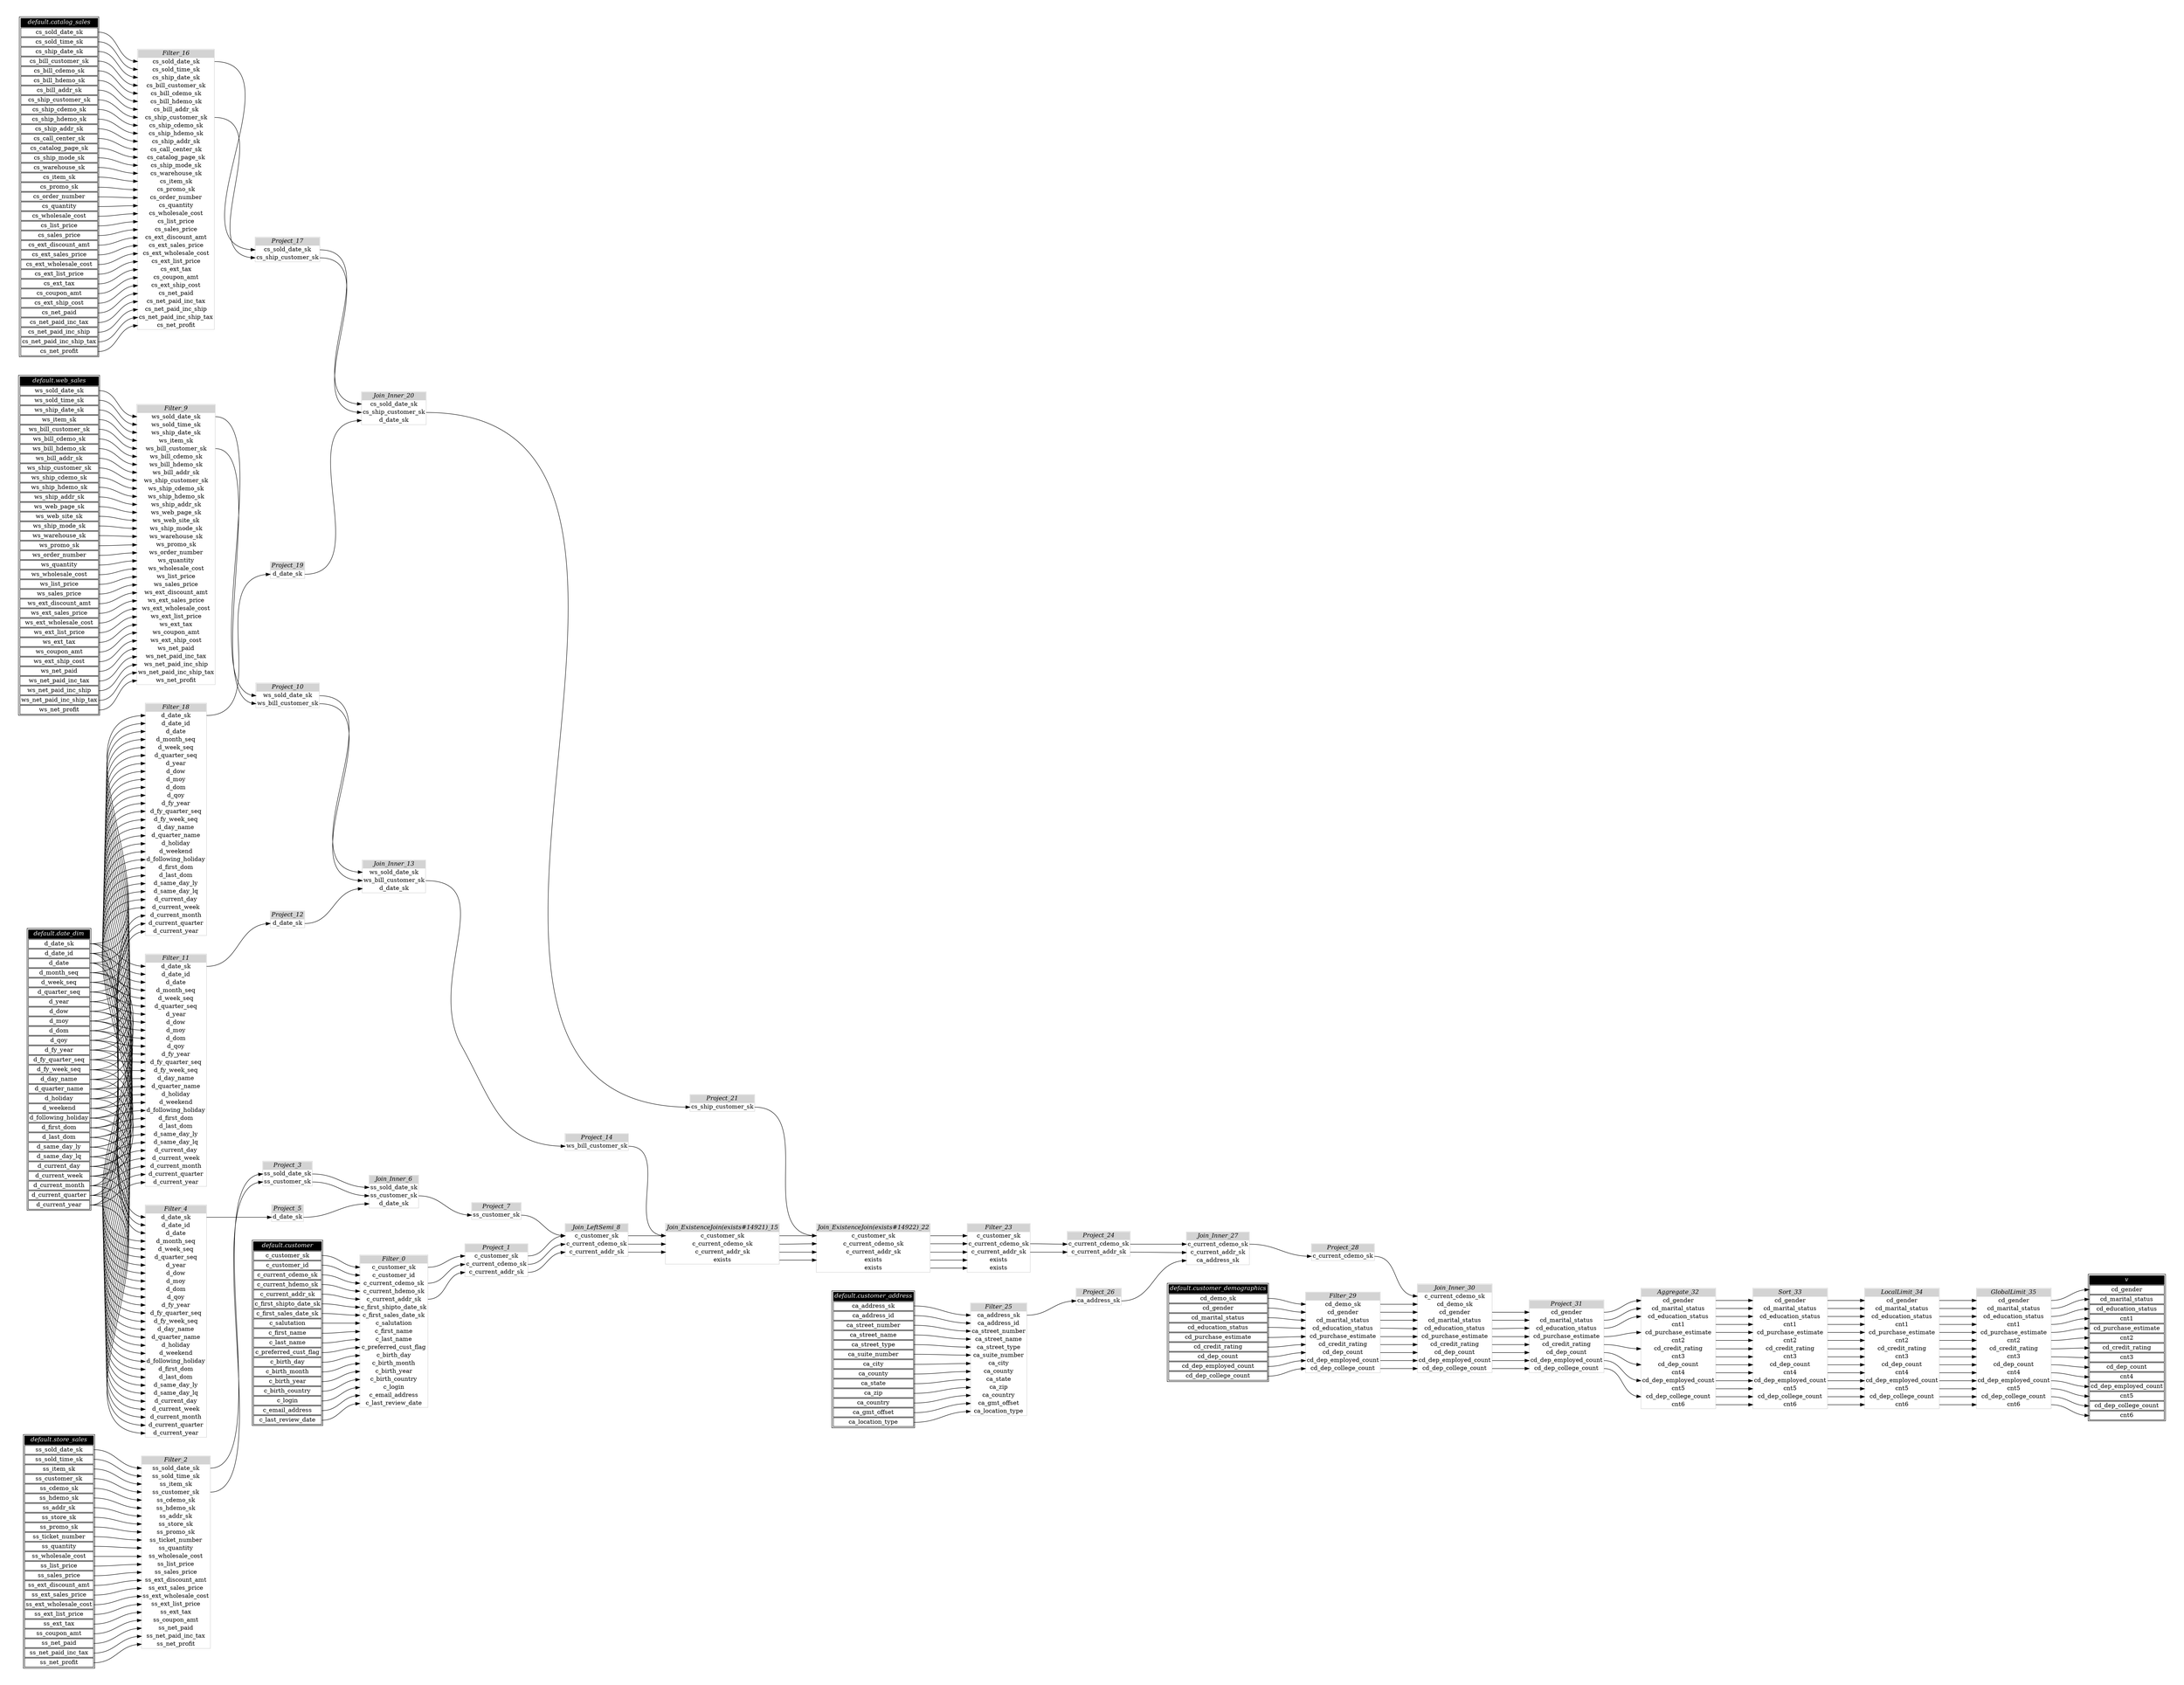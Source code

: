// Automatically generated by TPCDSFlowTestSuite


digraph {
  graph [pad="0.5" nodesep="0.5" ranksep="1" fontname="Helvetica" rankdir=LR];
  node [shape=plaintext]

  
"Aggregate_32" [label=<
<table color="lightgray" border="1" cellborder="0" cellspacing="0">
  <tr><td bgcolor="lightgray" port="nodeName"><i>Aggregate_32</i></td></tr>
  <tr><td port="0">cd_gender</td></tr>
<tr><td port="1">cd_marital_status</td></tr>
<tr><td port="2">cd_education_status</td></tr>
<tr><td port="3">cnt1</td></tr>
<tr><td port="4">cd_purchase_estimate</td></tr>
<tr><td port="5">cnt2</td></tr>
<tr><td port="6">cd_credit_rating</td></tr>
<tr><td port="7">cnt3</td></tr>
<tr><td port="8">cd_dep_count</td></tr>
<tr><td port="9">cnt4</td></tr>
<tr><td port="10">cd_dep_employed_count</td></tr>
<tr><td port="11">cnt5</td></tr>
<tr><td port="12">cd_dep_college_count</td></tr>
<tr><td port="13">cnt6</td></tr>
</table>>];
     

"Filter_0" [label=<
<table color="lightgray" border="1" cellborder="0" cellspacing="0">
  <tr><td bgcolor="lightgray" port="nodeName"><i>Filter_0</i></td></tr>
  <tr><td port="0">c_customer_sk</td></tr>
<tr><td port="1">c_customer_id</td></tr>
<tr><td port="2">c_current_cdemo_sk</td></tr>
<tr><td port="3">c_current_hdemo_sk</td></tr>
<tr><td port="4">c_current_addr_sk</td></tr>
<tr><td port="5">c_first_shipto_date_sk</td></tr>
<tr><td port="6">c_first_sales_date_sk</td></tr>
<tr><td port="7">c_salutation</td></tr>
<tr><td port="8">c_first_name</td></tr>
<tr><td port="9">c_last_name</td></tr>
<tr><td port="10">c_preferred_cust_flag</td></tr>
<tr><td port="11">c_birth_day</td></tr>
<tr><td port="12">c_birth_month</td></tr>
<tr><td port="13">c_birth_year</td></tr>
<tr><td port="14">c_birth_country</td></tr>
<tr><td port="15">c_login</td></tr>
<tr><td port="16">c_email_address</td></tr>
<tr><td port="17">c_last_review_date</td></tr>
</table>>];
     

"Filter_11" [label=<
<table color="lightgray" border="1" cellborder="0" cellspacing="0">
  <tr><td bgcolor="lightgray" port="nodeName"><i>Filter_11</i></td></tr>
  <tr><td port="0">d_date_sk</td></tr>
<tr><td port="1">d_date_id</td></tr>
<tr><td port="2">d_date</td></tr>
<tr><td port="3">d_month_seq</td></tr>
<tr><td port="4">d_week_seq</td></tr>
<tr><td port="5">d_quarter_seq</td></tr>
<tr><td port="6">d_year</td></tr>
<tr><td port="7">d_dow</td></tr>
<tr><td port="8">d_moy</td></tr>
<tr><td port="9">d_dom</td></tr>
<tr><td port="10">d_qoy</td></tr>
<tr><td port="11">d_fy_year</td></tr>
<tr><td port="12">d_fy_quarter_seq</td></tr>
<tr><td port="13">d_fy_week_seq</td></tr>
<tr><td port="14">d_day_name</td></tr>
<tr><td port="15">d_quarter_name</td></tr>
<tr><td port="16">d_holiday</td></tr>
<tr><td port="17">d_weekend</td></tr>
<tr><td port="18">d_following_holiday</td></tr>
<tr><td port="19">d_first_dom</td></tr>
<tr><td port="20">d_last_dom</td></tr>
<tr><td port="21">d_same_day_ly</td></tr>
<tr><td port="22">d_same_day_lq</td></tr>
<tr><td port="23">d_current_day</td></tr>
<tr><td port="24">d_current_week</td></tr>
<tr><td port="25">d_current_month</td></tr>
<tr><td port="26">d_current_quarter</td></tr>
<tr><td port="27">d_current_year</td></tr>
</table>>];
     

"Filter_16" [label=<
<table color="lightgray" border="1" cellborder="0" cellspacing="0">
  <tr><td bgcolor="lightgray" port="nodeName"><i>Filter_16</i></td></tr>
  <tr><td port="0">cs_sold_date_sk</td></tr>
<tr><td port="1">cs_sold_time_sk</td></tr>
<tr><td port="2">cs_ship_date_sk</td></tr>
<tr><td port="3">cs_bill_customer_sk</td></tr>
<tr><td port="4">cs_bill_cdemo_sk</td></tr>
<tr><td port="5">cs_bill_hdemo_sk</td></tr>
<tr><td port="6">cs_bill_addr_sk</td></tr>
<tr><td port="7">cs_ship_customer_sk</td></tr>
<tr><td port="8">cs_ship_cdemo_sk</td></tr>
<tr><td port="9">cs_ship_hdemo_sk</td></tr>
<tr><td port="10">cs_ship_addr_sk</td></tr>
<tr><td port="11">cs_call_center_sk</td></tr>
<tr><td port="12">cs_catalog_page_sk</td></tr>
<tr><td port="13">cs_ship_mode_sk</td></tr>
<tr><td port="14">cs_warehouse_sk</td></tr>
<tr><td port="15">cs_item_sk</td></tr>
<tr><td port="16">cs_promo_sk</td></tr>
<tr><td port="17">cs_order_number</td></tr>
<tr><td port="18">cs_quantity</td></tr>
<tr><td port="19">cs_wholesale_cost</td></tr>
<tr><td port="20">cs_list_price</td></tr>
<tr><td port="21">cs_sales_price</td></tr>
<tr><td port="22">cs_ext_discount_amt</td></tr>
<tr><td port="23">cs_ext_sales_price</td></tr>
<tr><td port="24">cs_ext_wholesale_cost</td></tr>
<tr><td port="25">cs_ext_list_price</td></tr>
<tr><td port="26">cs_ext_tax</td></tr>
<tr><td port="27">cs_coupon_amt</td></tr>
<tr><td port="28">cs_ext_ship_cost</td></tr>
<tr><td port="29">cs_net_paid</td></tr>
<tr><td port="30">cs_net_paid_inc_tax</td></tr>
<tr><td port="31">cs_net_paid_inc_ship</td></tr>
<tr><td port="32">cs_net_paid_inc_ship_tax</td></tr>
<tr><td port="33">cs_net_profit</td></tr>
</table>>];
     

"Filter_18" [label=<
<table color="lightgray" border="1" cellborder="0" cellspacing="0">
  <tr><td bgcolor="lightgray" port="nodeName"><i>Filter_18</i></td></tr>
  <tr><td port="0">d_date_sk</td></tr>
<tr><td port="1">d_date_id</td></tr>
<tr><td port="2">d_date</td></tr>
<tr><td port="3">d_month_seq</td></tr>
<tr><td port="4">d_week_seq</td></tr>
<tr><td port="5">d_quarter_seq</td></tr>
<tr><td port="6">d_year</td></tr>
<tr><td port="7">d_dow</td></tr>
<tr><td port="8">d_moy</td></tr>
<tr><td port="9">d_dom</td></tr>
<tr><td port="10">d_qoy</td></tr>
<tr><td port="11">d_fy_year</td></tr>
<tr><td port="12">d_fy_quarter_seq</td></tr>
<tr><td port="13">d_fy_week_seq</td></tr>
<tr><td port="14">d_day_name</td></tr>
<tr><td port="15">d_quarter_name</td></tr>
<tr><td port="16">d_holiday</td></tr>
<tr><td port="17">d_weekend</td></tr>
<tr><td port="18">d_following_holiday</td></tr>
<tr><td port="19">d_first_dom</td></tr>
<tr><td port="20">d_last_dom</td></tr>
<tr><td port="21">d_same_day_ly</td></tr>
<tr><td port="22">d_same_day_lq</td></tr>
<tr><td port="23">d_current_day</td></tr>
<tr><td port="24">d_current_week</td></tr>
<tr><td port="25">d_current_month</td></tr>
<tr><td port="26">d_current_quarter</td></tr>
<tr><td port="27">d_current_year</td></tr>
</table>>];
     

"Filter_2" [label=<
<table color="lightgray" border="1" cellborder="0" cellspacing="0">
  <tr><td bgcolor="lightgray" port="nodeName"><i>Filter_2</i></td></tr>
  <tr><td port="0">ss_sold_date_sk</td></tr>
<tr><td port="1">ss_sold_time_sk</td></tr>
<tr><td port="2">ss_item_sk</td></tr>
<tr><td port="3">ss_customer_sk</td></tr>
<tr><td port="4">ss_cdemo_sk</td></tr>
<tr><td port="5">ss_hdemo_sk</td></tr>
<tr><td port="6">ss_addr_sk</td></tr>
<tr><td port="7">ss_store_sk</td></tr>
<tr><td port="8">ss_promo_sk</td></tr>
<tr><td port="9">ss_ticket_number</td></tr>
<tr><td port="10">ss_quantity</td></tr>
<tr><td port="11">ss_wholesale_cost</td></tr>
<tr><td port="12">ss_list_price</td></tr>
<tr><td port="13">ss_sales_price</td></tr>
<tr><td port="14">ss_ext_discount_amt</td></tr>
<tr><td port="15">ss_ext_sales_price</td></tr>
<tr><td port="16">ss_ext_wholesale_cost</td></tr>
<tr><td port="17">ss_ext_list_price</td></tr>
<tr><td port="18">ss_ext_tax</td></tr>
<tr><td port="19">ss_coupon_amt</td></tr>
<tr><td port="20">ss_net_paid</td></tr>
<tr><td port="21">ss_net_paid_inc_tax</td></tr>
<tr><td port="22">ss_net_profit</td></tr>
</table>>];
     

"Filter_23" [label=<
<table color="lightgray" border="1" cellborder="0" cellspacing="0">
  <tr><td bgcolor="lightgray" port="nodeName"><i>Filter_23</i></td></tr>
  <tr><td port="0">c_customer_sk</td></tr>
<tr><td port="1">c_current_cdemo_sk</td></tr>
<tr><td port="2">c_current_addr_sk</td></tr>
<tr><td port="3">exists</td></tr>
<tr><td port="4">exists</td></tr>
</table>>];
     

"Filter_25" [label=<
<table color="lightgray" border="1" cellborder="0" cellspacing="0">
  <tr><td bgcolor="lightgray" port="nodeName"><i>Filter_25</i></td></tr>
  <tr><td port="0">ca_address_sk</td></tr>
<tr><td port="1">ca_address_id</td></tr>
<tr><td port="2">ca_street_number</td></tr>
<tr><td port="3">ca_street_name</td></tr>
<tr><td port="4">ca_street_type</td></tr>
<tr><td port="5">ca_suite_number</td></tr>
<tr><td port="6">ca_city</td></tr>
<tr><td port="7">ca_county</td></tr>
<tr><td port="8">ca_state</td></tr>
<tr><td port="9">ca_zip</td></tr>
<tr><td port="10">ca_country</td></tr>
<tr><td port="11">ca_gmt_offset</td></tr>
<tr><td port="12">ca_location_type</td></tr>
</table>>];
     

"Filter_29" [label=<
<table color="lightgray" border="1" cellborder="0" cellspacing="0">
  <tr><td bgcolor="lightgray" port="nodeName"><i>Filter_29</i></td></tr>
  <tr><td port="0">cd_demo_sk</td></tr>
<tr><td port="1">cd_gender</td></tr>
<tr><td port="2">cd_marital_status</td></tr>
<tr><td port="3">cd_education_status</td></tr>
<tr><td port="4">cd_purchase_estimate</td></tr>
<tr><td port="5">cd_credit_rating</td></tr>
<tr><td port="6">cd_dep_count</td></tr>
<tr><td port="7">cd_dep_employed_count</td></tr>
<tr><td port="8">cd_dep_college_count</td></tr>
</table>>];
     

"Filter_4" [label=<
<table color="lightgray" border="1" cellborder="0" cellspacing="0">
  <tr><td bgcolor="lightgray" port="nodeName"><i>Filter_4</i></td></tr>
  <tr><td port="0">d_date_sk</td></tr>
<tr><td port="1">d_date_id</td></tr>
<tr><td port="2">d_date</td></tr>
<tr><td port="3">d_month_seq</td></tr>
<tr><td port="4">d_week_seq</td></tr>
<tr><td port="5">d_quarter_seq</td></tr>
<tr><td port="6">d_year</td></tr>
<tr><td port="7">d_dow</td></tr>
<tr><td port="8">d_moy</td></tr>
<tr><td port="9">d_dom</td></tr>
<tr><td port="10">d_qoy</td></tr>
<tr><td port="11">d_fy_year</td></tr>
<tr><td port="12">d_fy_quarter_seq</td></tr>
<tr><td port="13">d_fy_week_seq</td></tr>
<tr><td port="14">d_day_name</td></tr>
<tr><td port="15">d_quarter_name</td></tr>
<tr><td port="16">d_holiday</td></tr>
<tr><td port="17">d_weekend</td></tr>
<tr><td port="18">d_following_holiday</td></tr>
<tr><td port="19">d_first_dom</td></tr>
<tr><td port="20">d_last_dom</td></tr>
<tr><td port="21">d_same_day_ly</td></tr>
<tr><td port="22">d_same_day_lq</td></tr>
<tr><td port="23">d_current_day</td></tr>
<tr><td port="24">d_current_week</td></tr>
<tr><td port="25">d_current_month</td></tr>
<tr><td port="26">d_current_quarter</td></tr>
<tr><td port="27">d_current_year</td></tr>
</table>>];
     

"Filter_9" [label=<
<table color="lightgray" border="1" cellborder="0" cellspacing="0">
  <tr><td bgcolor="lightgray" port="nodeName"><i>Filter_9</i></td></tr>
  <tr><td port="0">ws_sold_date_sk</td></tr>
<tr><td port="1">ws_sold_time_sk</td></tr>
<tr><td port="2">ws_ship_date_sk</td></tr>
<tr><td port="3">ws_item_sk</td></tr>
<tr><td port="4">ws_bill_customer_sk</td></tr>
<tr><td port="5">ws_bill_cdemo_sk</td></tr>
<tr><td port="6">ws_bill_hdemo_sk</td></tr>
<tr><td port="7">ws_bill_addr_sk</td></tr>
<tr><td port="8">ws_ship_customer_sk</td></tr>
<tr><td port="9">ws_ship_cdemo_sk</td></tr>
<tr><td port="10">ws_ship_hdemo_sk</td></tr>
<tr><td port="11">ws_ship_addr_sk</td></tr>
<tr><td port="12">ws_web_page_sk</td></tr>
<tr><td port="13">ws_web_site_sk</td></tr>
<tr><td port="14">ws_ship_mode_sk</td></tr>
<tr><td port="15">ws_warehouse_sk</td></tr>
<tr><td port="16">ws_promo_sk</td></tr>
<tr><td port="17">ws_order_number</td></tr>
<tr><td port="18">ws_quantity</td></tr>
<tr><td port="19">ws_wholesale_cost</td></tr>
<tr><td port="20">ws_list_price</td></tr>
<tr><td port="21">ws_sales_price</td></tr>
<tr><td port="22">ws_ext_discount_amt</td></tr>
<tr><td port="23">ws_ext_sales_price</td></tr>
<tr><td port="24">ws_ext_wholesale_cost</td></tr>
<tr><td port="25">ws_ext_list_price</td></tr>
<tr><td port="26">ws_ext_tax</td></tr>
<tr><td port="27">ws_coupon_amt</td></tr>
<tr><td port="28">ws_ext_ship_cost</td></tr>
<tr><td port="29">ws_net_paid</td></tr>
<tr><td port="30">ws_net_paid_inc_tax</td></tr>
<tr><td port="31">ws_net_paid_inc_ship</td></tr>
<tr><td port="32">ws_net_paid_inc_ship_tax</td></tr>
<tr><td port="33">ws_net_profit</td></tr>
</table>>];
     

"GlobalLimit_35" [label=<
<table color="lightgray" border="1" cellborder="0" cellspacing="0">
  <tr><td bgcolor="lightgray" port="nodeName"><i>GlobalLimit_35</i></td></tr>
  <tr><td port="0">cd_gender</td></tr>
<tr><td port="1">cd_marital_status</td></tr>
<tr><td port="2">cd_education_status</td></tr>
<tr><td port="3">cnt1</td></tr>
<tr><td port="4">cd_purchase_estimate</td></tr>
<tr><td port="5">cnt2</td></tr>
<tr><td port="6">cd_credit_rating</td></tr>
<tr><td port="7">cnt3</td></tr>
<tr><td port="8">cd_dep_count</td></tr>
<tr><td port="9">cnt4</td></tr>
<tr><td port="10">cd_dep_employed_count</td></tr>
<tr><td port="11">cnt5</td></tr>
<tr><td port="12">cd_dep_college_count</td></tr>
<tr><td port="13">cnt6</td></tr>
</table>>];
     

"Join_ExistenceJoin(exists#14921)_15" [label=<
<table color="lightgray" border="1" cellborder="0" cellspacing="0">
  <tr><td bgcolor="lightgray" port="nodeName"><i>Join_ExistenceJoin(exists#14921)_15</i></td></tr>
  <tr><td port="0">c_customer_sk</td></tr>
<tr><td port="1">c_current_cdemo_sk</td></tr>
<tr><td port="2">c_current_addr_sk</td></tr>
<tr><td port="3">exists</td></tr>
</table>>];
     

"Join_ExistenceJoin(exists#14922)_22" [label=<
<table color="lightgray" border="1" cellborder="0" cellspacing="0">
  <tr><td bgcolor="lightgray" port="nodeName"><i>Join_ExistenceJoin(exists#14922)_22</i></td></tr>
  <tr><td port="0">c_customer_sk</td></tr>
<tr><td port="1">c_current_cdemo_sk</td></tr>
<tr><td port="2">c_current_addr_sk</td></tr>
<tr><td port="3">exists</td></tr>
<tr><td port="4">exists</td></tr>
</table>>];
     

"Join_Inner_13" [label=<
<table color="lightgray" border="1" cellborder="0" cellspacing="0">
  <tr><td bgcolor="lightgray" port="nodeName"><i>Join_Inner_13</i></td></tr>
  <tr><td port="0">ws_sold_date_sk</td></tr>
<tr><td port="1">ws_bill_customer_sk</td></tr>
<tr><td port="2">d_date_sk</td></tr>
</table>>];
     

"Join_Inner_20" [label=<
<table color="lightgray" border="1" cellborder="0" cellspacing="0">
  <tr><td bgcolor="lightgray" port="nodeName"><i>Join_Inner_20</i></td></tr>
  <tr><td port="0">cs_sold_date_sk</td></tr>
<tr><td port="1">cs_ship_customer_sk</td></tr>
<tr><td port="2">d_date_sk</td></tr>
</table>>];
     

"Join_Inner_27" [label=<
<table color="lightgray" border="1" cellborder="0" cellspacing="0">
  <tr><td bgcolor="lightgray" port="nodeName"><i>Join_Inner_27</i></td></tr>
  <tr><td port="0">c_current_cdemo_sk</td></tr>
<tr><td port="1">c_current_addr_sk</td></tr>
<tr><td port="2">ca_address_sk</td></tr>
</table>>];
     

"Join_Inner_30" [label=<
<table color="lightgray" border="1" cellborder="0" cellspacing="0">
  <tr><td bgcolor="lightgray" port="nodeName"><i>Join_Inner_30</i></td></tr>
  <tr><td port="0">c_current_cdemo_sk</td></tr>
<tr><td port="1">cd_demo_sk</td></tr>
<tr><td port="2">cd_gender</td></tr>
<tr><td port="3">cd_marital_status</td></tr>
<tr><td port="4">cd_education_status</td></tr>
<tr><td port="5">cd_purchase_estimate</td></tr>
<tr><td port="6">cd_credit_rating</td></tr>
<tr><td port="7">cd_dep_count</td></tr>
<tr><td port="8">cd_dep_employed_count</td></tr>
<tr><td port="9">cd_dep_college_count</td></tr>
</table>>];
     

"Join_Inner_6" [label=<
<table color="lightgray" border="1" cellborder="0" cellspacing="0">
  <tr><td bgcolor="lightgray" port="nodeName"><i>Join_Inner_6</i></td></tr>
  <tr><td port="0">ss_sold_date_sk</td></tr>
<tr><td port="1">ss_customer_sk</td></tr>
<tr><td port="2">d_date_sk</td></tr>
</table>>];
     

"Join_LeftSemi_8" [label=<
<table color="lightgray" border="1" cellborder="0" cellspacing="0">
  <tr><td bgcolor="lightgray" port="nodeName"><i>Join_LeftSemi_8</i></td></tr>
  <tr><td port="0">c_customer_sk</td></tr>
<tr><td port="1">c_current_cdemo_sk</td></tr>
<tr><td port="2">c_current_addr_sk</td></tr>
</table>>];
     

"LocalLimit_34" [label=<
<table color="lightgray" border="1" cellborder="0" cellspacing="0">
  <tr><td bgcolor="lightgray" port="nodeName"><i>LocalLimit_34</i></td></tr>
  <tr><td port="0">cd_gender</td></tr>
<tr><td port="1">cd_marital_status</td></tr>
<tr><td port="2">cd_education_status</td></tr>
<tr><td port="3">cnt1</td></tr>
<tr><td port="4">cd_purchase_estimate</td></tr>
<tr><td port="5">cnt2</td></tr>
<tr><td port="6">cd_credit_rating</td></tr>
<tr><td port="7">cnt3</td></tr>
<tr><td port="8">cd_dep_count</td></tr>
<tr><td port="9">cnt4</td></tr>
<tr><td port="10">cd_dep_employed_count</td></tr>
<tr><td port="11">cnt5</td></tr>
<tr><td port="12">cd_dep_college_count</td></tr>
<tr><td port="13">cnt6</td></tr>
</table>>];
     

"Project_1" [label=<
<table color="lightgray" border="1" cellborder="0" cellspacing="0">
  <tr><td bgcolor="lightgray" port="nodeName"><i>Project_1</i></td></tr>
  <tr><td port="0">c_customer_sk</td></tr>
<tr><td port="1">c_current_cdemo_sk</td></tr>
<tr><td port="2">c_current_addr_sk</td></tr>
</table>>];
     

"Project_10" [label=<
<table color="lightgray" border="1" cellborder="0" cellspacing="0">
  <tr><td bgcolor="lightgray" port="nodeName"><i>Project_10</i></td></tr>
  <tr><td port="0">ws_sold_date_sk</td></tr>
<tr><td port="1">ws_bill_customer_sk</td></tr>
</table>>];
     

"Project_12" [label=<
<table color="lightgray" border="1" cellborder="0" cellspacing="0">
  <tr><td bgcolor="lightgray" port="nodeName"><i>Project_12</i></td></tr>
  <tr><td port="0">d_date_sk</td></tr>
</table>>];
     

"Project_14" [label=<
<table color="lightgray" border="1" cellborder="0" cellspacing="0">
  <tr><td bgcolor="lightgray" port="nodeName"><i>Project_14</i></td></tr>
  <tr><td port="0">ws_bill_customer_sk</td></tr>
</table>>];
     

"Project_17" [label=<
<table color="lightgray" border="1" cellborder="0" cellspacing="0">
  <tr><td bgcolor="lightgray" port="nodeName"><i>Project_17</i></td></tr>
  <tr><td port="0">cs_sold_date_sk</td></tr>
<tr><td port="1">cs_ship_customer_sk</td></tr>
</table>>];
     

"Project_19" [label=<
<table color="lightgray" border="1" cellborder="0" cellspacing="0">
  <tr><td bgcolor="lightgray" port="nodeName"><i>Project_19</i></td></tr>
  <tr><td port="0">d_date_sk</td></tr>
</table>>];
     

"Project_21" [label=<
<table color="lightgray" border="1" cellborder="0" cellspacing="0">
  <tr><td bgcolor="lightgray" port="nodeName"><i>Project_21</i></td></tr>
  <tr><td port="0">cs_ship_customer_sk</td></tr>
</table>>];
     

"Project_24" [label=<
<table color="lightgray" border="1" cellborder="0" cellspacing="0">
  <tr><td bgcolor="lightgray" port="nodeName"><i>Project_24</i></td></tr>
  <tr><td port="0">c_current_cdemo_sk</td></tr>
<tr><td port="1">c_current_addr_sk</td></tr>
</table>>];
     

"Project_26" [label=<
<table color="lightgray" border="1" cellborder="0" cellspacing="0">
  <tr><td bgcolor="lightgray" port="nodeName"><i>Project_26</i></td></tr>
  <tr><td port="0">ca_address_sk</td></tr>
</table>>];
     

"Project_28" [label=<
<table color="lightgray" border="1" cellborder="0" cellspacing="0">
  <tr><td bgcolor="lightgray" port="nodeName"><i>Project_28</i></td></tr>
  <tr><td port="0">c_current_cdemo_sk</td></tr>
</table>>];
     

"Project_3" [label=<
<table color="lightgray" border="1" cellborder="0" cellspacing="0">
  <tr><td bgcolor="lightgray" port="nodeName"><i>Project_3</i></td></tr>
  <tr><td port="0">ss_sold_date_sk</td></tr>
<tr><td port="1">ss_customer_sk</td></tr>
</table>>];
     

"Project_31" [label=<
<table color="lightgray" border="1" cellborder="0" cellspacing="0">
  <tr><td bgcolor="lightgray" port="nodeName"><i>Project_31</i></td></tr>
  <tr><td port="0">cd_gender</td></tr>
<tr><td port="1">cd_marital_status</td></tr>
<tr><td port="2">cd_education_status</td></tr>
<tr><td port="3">cd_purchase_estimate</td></tr>
<tr><td port="4">cd_credit_rating</td></tr>
<tr><td port="5">cd_dep_count</td></tr>
<tr><td port="6">cd_dep_employed_count</td></tr>
<tr><td port="7">cd_dep_college_count</td></tr>
</table>>];
     

"Project_5" [label=<
<table color="lightgray" border="1" cellborder="0" cellspacing="0">
  <tr><td bgcolor="lightgray" port="nodeName"><i>Project_5</i></td></tr>
  <tr><td port="0">d_date_sk</td></tr>
</table>>];
     

"Project_7" [label=<
<table color="lightgray" border="1" cellborder="0" cellspacing="0">
  <tr><td bgcolor="lightgray" port="nodeName"><i>Project_7</i></td></tr>
  <tr><td port="0">ss_customer_sk</td></tr>
</table>>];
     

"Sort_33" [label=<
<table color="lightgray" border="1" cellborder="0" cellspacing="0">
  <tr><td bgcolor="lightgray" port="nodeName"><i>Sort_33</i></td></tr>
  <tr><td port="0">cd_gender</td></tr>
<tr><td port="1">cd_marital_status</td></tr>
<tr><td port="2">cd_education_status</td></tr>
<tr><td port="3">cnt1</td></tr>
<tr><td port="4">cd_purchase_estimate</td></tr>
<tr><td port="5">cnt2</td></tr>
<tr><td port="6">cd_credit_rating</td></tr>
<tr><td port="7">cnt3</td></tr>
<tr><td port="8">cd_dep_count</td></tr>
<tr><td port="9">cnt4</td></tr>
<tr><td port="10">cd_dep_employed_count</td></tr>
<tr><td port="11">cnt5</td></tr>
<tr><td port="12">cd_dep_college_count</td></tr>
<tr><td port="13">cnt6</td></tr>
</table>>];
     

"default.catalog_sales" [color="black" label=<
<table>
  <tr><td bgcolor="black" port="nodeName"><i><font color="white">default.catalog_sales</font></i></td></tr>
  <tr><td port="0">cs_sold_date_sk</td></tr>
<tr><td port="1">cs_sold_time_sk</td></tr>
<tr><td port="2">cs_ship_date_sk</td></tr>
<tr><td port="3">cs_bill_customer_sk</td></tr>
<tr><td port="4">cs_bill_cdemo_sk</td></tr>
<tr><td port="5">cs_bill_hdemo_sk</td></tr>
<tr><td port="6">cs_bill_addr_sk</td></tr>
<tr><td port="7">cs_ship_customer_sk</td></tr>
<tr><td port="8">cs_ship_cdemo_sk</td></tr>
<tr><td port="9">cs_ship_hdemo_sk</td></tr>
<tr><td port="10">cs_ship_addr_sk</td></tr>
<tr><td port="11">cs_call_center_sk</td></tr>
<tr><td port="12">cs_catalog_page_sk</td></tr>
<tr><td port="13">cs_ship_mode_sk</td></tr>
<tr><td port="14">cs_warehouse_sk</td></tr>
<tr><td port="15">cs_item_sk</td></tr>
<tr><td port="16">cs_promo_sk</td></tr>
<tr><td port="17">cs_order_number</td></tr>
<tr><td port="18">cs_quantity</td></tr>
<tr><td port="19">cs_wholesale_cost</td></tr>
<tr><td port="20">cs_list_price</td></tr>
<tr><td port="21">cs_sales_price</td></tr>
<tr><td port="22">cs_ext_discount_amt</td></tr>
<tr><td port="23">cs_ext_sales_price</td></tr>
<tr><td port="24">cs_ext_wholesale_cost</td></tr>
<tr><td port="25">cs_ext_list_price</td></tr>
<tr><td port="26">cs_ext_tax</td></tr>
<tr><td port="27">cs_coupon_amt</td></tr>
<tr><td port="28">cs_ext_ship_cost</td></tr>
<tr><td port="29">cs_net_paid</td></tr>
<tr><td port="30">cs_net_paid_inc_tax</td></tr>
<tr><td port="31">cs_net_paid_inc_ship</td></tr>
<tr><td port="32">cs_net_paid_inc_ship_tax</td></tr>
<tr><td port="33">cs_net_profit</td></tr>
</table>>];
     

"default.customer" [color="black" label=<
<table>
  <tr><td bgcolor="black" port="nodeName"><i><font color="white">default.customer</font></i></td></tr>
  <tr><td port="0">c_customer_sk</td></tr>
<tr><td port="1">c_customer_id</td></tr>
<tr><td port="2">c_current_cdemo_sk</td></tr>
<tr><td port="3">c_current_hdemo_sk</td></tr>
<tr><td port="4">c_current_addr_sk</td></tr>
<tr><td port="5">c_first_shipto_date_sk</td></tr>
<tr><td port="6">c_first_sales_date_sk</td></tr>
<tr><td port="7">c_salutation</td></tr>
<tr><td port="8">c_first_name</td></tr>
<tr><td port="9">c_last_name</td></tr>
<tr><td port="10">c_preferred_cust_flag</td></tr>
<tr><td port="11">c_birth_day</td></tr>
<tr><td port="12">c_birth_month</td></tr>
<tr><td port="13">c_birth_year</td></tr>
<tr><td port="14">c_birth_country</td></tr>
<tr><td port="15">c_login</td></tr>
<tr><td port="16">c_email_address</td></tr>
<tr><td port="17">c_last_review_date</td></tr>
</table>>];
     

"default.customer_address" [color="black" label=<
<table>
  <tr><td bgcolor="black" port="nodeName"><i><font color="white">default.customer_address</font></i></td></tr>
  <tr><td port="0">ca_address_sk</td></tr>
<tr><td port="1">ca_address_id</td></tr>
<tr><td port="2">ca_street_number</td></tr>
<tr><td port="3">ca_street_name</td></tr>
<tr><td port="4">ca_street_type</td></tr>
<tr><td port="5">ca_suite_number</td></tr>
<tr><td port="6">ca_city</td></tr>
<tr><td port="7">ca_county</td></tr>
<tr><td port="8">ca_state</td></tr>
<tr><td port="9">ca_zip</td></tr>
<tr><td port="10">ca_country</td></tr>
<tr><td port="11">ca_gmt_offset</td></tr>
<tr><td port="12">ca_location_type</td></tr>
</table>>];
     

"default.customer_demographics" [color="black" label=<
<table>
  <tr><td bgcolor="black" port="nodeName"><i><font color="white">default.customer_demographics</font></i></td></tr>
  <tr><td port="0">cd_demo_sk</td></tr>
<tr><td port="1">cd_gender</td></tr>
<tr><td port="2">cd_marital_status</td></tr>
<tr><td port="3">cd_education_status</td></tr>
<tr><td port="4">cd_purchase_estimate</td></tr>
<tr><td port="5">cd_credit_rating</td></tr>
<tr><td port="6">cd_dep_count</td></tr>
<tr><td port="7">cd_dep_employed_count</td></tr>
<tr><td port="8">cd_dep_college_count</td></tr>
</table>>];
     

"default.date_dim" [color="black" label=<
<table>
  <tr><td bgcolor="black" port="nodeName"><i><font color="white">default.date_dim</font></i></td></tr>
  <tr><td port="0">d_date_sk</td></tr>
<tr><td port="1">d_date_id</td></tr>
<tr><td port="2">d_date</td></tr>
<tr><td port="3">d_month_seq</td></tr>
<tr><td port="4">d_week_seq</td></tr>
<tr><td port="5">d_quarter_seq</td></tr>
<tr><td port="6">d_year</td></tr>
<tr><td port="7">d_dow</td></tr>
<tr><td port="8">d_moy</td></tr>
<tr><td port="9">d_dom</td></tr>
<tr><td port="10">d_qoy</td></tr>
<tr><td port="11">d_fy_year</td></tr>
<tr><td port="12">d_fy_quarter_seq</td></tr>
<tr><td port="13">d_fy_week_seq</td></tr>
<tr><td port="14">d_day_name</td></tr>
<tr><td port="15">d_quarter_name</td></tr>
<tr><td port="16">d_holiday</td></tr>
<tr><td port="17">d_weekend</td></tr>
<tr><td port="18">d_following_holiday</td></tr>
<tr><td port="19">d_first_dom</td></tr>
<tr><td port="20">d_last_dom</td></tr>
<tr><td port="21">d_same_day_ly</td></tr>
<tr><td port="22">d_same_day_lq</td></tr>
<tr><td port="23">d_current_day</td></tr>
<tr><td port="24">d_current_week</td></tr>
<tr><td port="25">d_current_month</td></tr>
<tr><td port="26">d_current_quarter</td></tr>
<tr><td port="27">d_current_year</td></tr>
</table>>];
     

"default.store_sales" [color="black" label=<
<table>
  <tr><td bgcolor="black" port="nodeName"><i><font color="white">default.store_sales</font></i></td></tr>
  <tr><td port="0">ss_sold_date_sk</td></tr>
<tr><td port="1">ss_sold_time_sk</td></tr>
<tr><td port="2">ss_item_sk</td></tr>
<tr><td port="3">ss_customer_sk</td></tr>
<tr><td port="4">ss_cdemo_sk</td></tr>
<tr><td port="5">ss_hdemo_sk</td></tr>
<tr><td port="6">ss_addr_sk</td></tr>
<tr><td port="7">ss_store_sk</td></tr>
<tr><td port="8">ss_promo_sk</td></tr>
<tr><td port="9">ss_ticket_number</td></tr>
<tr><td port="10">ss_quantity</td></tr>
<tr><td port="11">ss_wholesale_cost</td></tr>
<tr><td port="12">ss_list_price</td></tr>
<tr><td port="13">ss_sales_price</td></tr>
<tr><td port="14">ss_ext_discount_amt</td></tr>
<tr><td port="15">ss_ext_sales_price</td></tr>
<tr><td port="16">ss_ext_wholesale_cost</td></tr>
<tr><td port="17">ss_ext_list_price</td></tr>
<tr><td port="18">ss_ext_tax</td></tr>
<tr><td port="19">ss_coupon_amt</td></tr>
<tr><td port="20">ss_net_paid</td></tr>
<tr><td port="21">ss_net_paid_inc_tax</td></tr>
<tr><td port="22">ss_net_profit</td></tr>
</table>>];
     

"default.web_sales" [color="black" label=<
<table>
  <tr><td bgcolor="black" port="nodeName"><i><font color="white">default.web_sales</font></i></td></tr>
  <tr><td port="0">ws_sold_date_sk</td></tr>
<tr><td port="1">ws_sold_time_sk</td></tr>
<tr><td port="2">ws_ship_date_sk</td></tr>
<tr><td port="3">ws_item_sk</td></tr>
<tr><td port="4">ws_bill_customer_sk</td></tr>
<tr><td port="5">ws_bill_cdemo_sk</td></tr>
<tr><td port="6">ws_bill_hdemo_sk</td></tr>
<tr><td port="7">ws_bill_addr_sk</td></tr>
<tr><td port="8">ws_ship_customer_sk</td></tr>
<tr><td port="9">ws_ship_cdemo_sk</td></tr>
<tr><td port="10">ws_ship_hdemo_sk</td></tr>
<tr><td port="11">ws_ship_addr_sk</td></tr>
<tr><td port="12">ws_web_page_sk</td></tr>
<tr><td port="13">ws_web_site_sk</td></tr>
<tr><td port="14">ws_ship_mode_sk</td></tr>
<tr><td port="15">ws_warehouse_sk</td></tr>
<tr><td port="16">ws_promo_sk</td></tr>
<tr><td port="17">ws_order_number</td></tr>
<tr><td port="18">ws_quantity</td></tr>
<tr><td port="19">ws_wholesale_cost</td></tr>
<tr><td port="20">ws_list_price</td></tr>
<tr><td port="21">ws_sales_price</td></tr>
<tr><td port="22">ws_ext_discount_amt</td></tr>
<tr><td port="23">ws_ext_sales_price</td></tr>
<tr><td port="24">ws_ext_wholesale_cost</td></tr>
<tr><td port="25">ws_ext_list_price</td></tr>
<tr><td port="26">ws_ext_tax</td></tr>
<tr><td port="27">ws_coupon_amt</td></tr>
<tr><td port="28">ws_ext_ship_cost</td></tr>
<tr><td port="29">ws_net_paid</td></tr>
<tr><td port="30">ws_net_paid_inc_tax</td></tr>
<tr><td port="31">ws_net_paid_inc_ship</td></tr>
<tr><td port="32">ws_net_paid_inc_ship_tax</td></tr>
<tr><td port="33">ws_net_profit</td></tr>
</table>>];
     

"v" [color="black" label=<
<table>
  <tr><td bgcolor="black" port="nodeName"><i><font color="white">v</font></i></td></tr>
  <tr><td port="0">cd_gender</td></tr>
<tr><td port="1">cd_marital_status</td></tr>
<tr><td port="2">cd_education_status</td></tr>
<tr><td port="3">cnt1</td></tr>
<tr><td port="4">cd_purchase_estimate</td></tr>
<tr><td port="5">cnt2</td></tr>
<tr><td port="6">cd_credit_rating</td></tr>
<tr><td port="7">cnt3</td></tr>
<tr><td port="8">cd_dep_count</td></tr>
<tr><td port="9">cnt4</td></tr>
<tr><td port="10">cd_dep_employed_count</td></tr>
<tr><td port="11">cnt5</td></tr>
<tr><td port="12">cd_dep_college_count</td></tr>
<tr><td port="13">cnt6</td></tr>
</table>>];
     
  "Aggregate_32":0 -> "Sort_33":0;
"Aggregate_32":1 -> "Sort_33":1;
"Aggregate_32":10 -> "Sort_33":10;
"Aggregate_32":11 -> "Sort_33":11;
"Aggregate_32":12 -> "Sort_33":12;
"Aggregate_32":13 -> "Sort_33":13;
"Aggregate_32":2 -> "Sort_33":2;
"Aggregate_32":3 -> "Sort_33":3;
"Aggregate_32":4 -> "Sort_33":4;
"Aggregate_32":5 -> "Sort_33":5;
"Aggregate_32":6 -> "Sort_33":6;
"Aggregate_32":7 -> "Sort_33":7;
"Aggregate_32":8 -> "Sort_33":8;
"Aggregate_32":9 -> "Sort_33":9;
"Filter_0":0 -> "Project_1":0;
"Filter_0":2 -> "Project_1":1;
"Filter_0":4 -> "Project_1":2;
"Filter_11":0 -> "Project_12":0;
"Filter_16":0 -> "Project_17":0;
"Filter_16":7 -> "Project_17":1;
"Filter_18":0 -> "Project_19":0;
"Filter_2":0 -> "Project_3":0;
"Filter_2":3 -> "Project_3":1;
"Filter_23":1 -> "Project_24":0;
"Filter_23":2 -> "Project_24":1;
"Filter_25":0 -> "Project_26":0;
"Filter_29":0 -> "Join_Inner_30":1;
"Filter_29":1 -> "Join_Inner_30":2;
"Filter_29":2 -> "Join_Inner_30":3;
"Filter_29":3 -> "Join_Inner_30":4;
"Filter_29":4 -> "Join_Inner_30":5;
"Filter_29":5 -> "Join_Inner_30":6;
"Filter_29":6 -> "Join_Inner_30":7;
"Filter_29":7 -> "Join_Inner_30":8;
"Filter_29":8 -> "Join_Inner_30":9;
"Filter_4":0 -> "Project_5":0;
"Filter_9":0 -> "Project_10":0;
"Filter_9":4 -> "Project_10":1;
"GlobalLimit_35":0 -> "v":0;
"GlobalLimit_35":1 -> "v":1;
"GlobalLimit_35":10 -> "v":10;
"GlobalLimit_35":11 -> "v":11;
"GlobalLimit_35":12 -> "v":12;
"GlobalLimit_35":13 -> "v":13;
"GlobalLimit_35":2 -> "v":2;
"GlobalLimit_35":3 -> "v":3;
"GlobalLimit_35":4 -> "v":4;
"GlobalLimit_35":5 -> "v":5;
"GlobalLimit_35":6 -> "v":6;
"GlobalLimit_35":7 -> "v":7;
"GlobalLimit_35":8 -> "v":8;
"GlobalLimit_35":9 -> "v":9;
"Join_ExistenceJoin(exists#14921)_15":0 -> "Join_ExistenceJoin(exists#14922)_22":0;
"Join_ExistenceJoin(exists#14921)_15":1 -> "Join_ExistenceJoin(exists#14922)_22":1;
"Join_ExistenceJoin(exists#14921)_15":2 -> "Join_ExistenceJoin(exists#14922)_22":2;
"Join_ExistenceJoin(exists#14921)_15":3 -> "Join_ExistenceJoin(exists#14922)_22":3;
"Join_ExistenceJoin(exists#14922)_22":0 -> "Filter_23":0;
"Join_ExistenceJoin(exists#14922)_22":1 -> "Filter_23":1;
"Join_ExistenceJoin(exists#14922)_22":2 -> "Filter_23":2;
"Join_ExistenceJoin(exists#14922)_22":3 -> "Filter_23":3;
"Join_ExistenceJoin(exists#14922)_22":4 -> "Filter_23":4;
"Join_Inner_13":1 -> "Project_14":0;
"Join_Inner_20":1 -> "Project_21":0;
"Join_Inner_27":0 -> "Project_28":0;
"Join_Inner_30":2 -> "Project_31":0;
"Join_Inner_30":3 -> "Project_31":1;
"Join_Inner_30":4 -> "Project_31":2;
"Join_Inner_30":5 -> "Project_31":3;
"Join_Inner_30":6 -> "Project_31":4;
"Join_Inner_30":7 -> "Project_31":5;
"Join_Inner_30":8 -> "Project_31":6;
"Join_Inner_30":9 -> "Project_31":7;
"Join_Inner_6":1 -> "Project_7":0;
"Join_LeftSemi_8":0 -> "Join_ExistenceJoin(exists#14921)_15":0;
"Join_LeftSemi_8":1 -> "Join_ExistenceJoin(exists#14921)_15":1;
"Join_LeftSemi_8":2 -> "Join_ExistenceJoin(exists#14921)_15":2;
"LocalLimit_34":0 -> "GlobalLimit_35":0;
"LocalLimit_34":1 -> "GlobalLimit_35":1;
"LocalLimit_34":10 -> "GlobalLimit_35":10;
"LocalLimit_34":11 -> "GlobalLimit_35":11;
"LocalLimit_34":12 -> "GlobalLimit_35":12;
"LocalLimit_34":13 -> "GlobalLimit_35":13;
"LocalLimit_34":2 -> "GlobalLimit_35":2;
"LocalLimit_34":3 -> "GlobalLimit_35":3;
"LocalLimit_34":4 -> "GlobalLimit_35":4;
"LocalLimit_34":5 -> "GlobalLimit_35":5;
"LocalLimit_34":6 -> "GlobalLimit_35":6;
"LocalLimit_34":7 -> "GlobalLimit_35":7;
"LocalLimit_34":8 -> "GlobalLimit_35":8;
"LocalLimit_34":9 -> "GlobalLimit_35":9;
"Project_1":0 -> "Join_LeftSemi_8":0;
"Project_1":1 -> "Join_LeftSemi_8":1;
"Project_1":2 -> "Join_LeftSemi_8":2;
"Project_10":0 -> "Join_Inner_13":0;
"Project_10":1 -> "Join_Inner_13":1;
"Project_12":0 -> "Join_Inner_13":2;
"Project_14":0 -> "Join_ExistenceJoin(exists#14921)_15":0;
"Project_17":0 -> "Join_Inner_20":0;
"Project_17":1 -> "Join_Inner_20":1;
"Project_19":0 -> "Join_Inner_20":2;
"Project_21":0 -> "Join_ExistenceJoin(exists#14922)_22":0;
"Project_24":0 -> "Join_Inner_27":0;
"Project_24":1 -> "Join_Inner_27":1;
"Project_26":0 -> "Join_Inner_27":2;
"Project_28":0 -> "Join_Inner_30":0;
"Project_3":0 -> "Join_Inner_6":0;
"Project_3":1 -> "Join_Inner_6":1;
"Project_31":0 -> "Aggregate_32":0;
"Project_31":1 -> "Aggregate_32":1;
"Project_31":2 -> "Aggregate_32":2;
"Project_31":3 -> "Aggregate_32":4;
"Project_31":4 -> "Aggregate_32":6;
"Project_31":5 -> "Aggregate_32":8;
"Project_31":6 -> "Aggregate_32":10;
"Project_31":7 -> "Aggregate_32":12;
"Project_5":0 -> "Join_Inner_6":2;
"Project_7":0 -> "Join_LeftSemi_8":0;
"Sort_33":0 -> "LocalLimit_34":0;
"Sort_33":1 -> "LocalLimit_34":1;
"Sort_33":10 -> "LocalLimit_34":10;
"Sort_33":11 -> "LocalLimit_34":11;
"Sort_33":12 -> "LocalLimit_34":12;
"Sort_33":13 -> "LocalLimit_34":13;
"Sort_33":2 -> "LocalLimit_34":2;
"Sort_33":3 -> "LocalLimit_34":3;
"Sort_33":4 -> "LocalLimit_34":4;
"Sort_33":5 -> "LocalLimit_34":5;
"Sort_33":6 -> "LocalLimit_34":6;
"Sort_33":7 -> "LocalLimit_34":7;
"Sort_33":8 -> "LocalLimit_34":8;
"Sort_33":9 -> "LocalLimit_34":9;
"default.catalog_sales":0 -> "Filter_16":0;
"default.catalog_sales":1 -> "Filter_16":1;
"default.catalog_sales":10 -> "Filter_16":10;
"default.catalog_sales":11 -> "Filter_16":11;
"default.catalog_sales":12 -> "Filter_16":12;
"default.catalog_sales":13 -> "Filter_16":13;
"default.catalog_sales":14 -> "Filter_16":14;
"default.catalog_sales":15 -> "Filter_16":15;
"default.catalog_sales":16 -> "Filter_16":16;
"default.catalog_sales":17 -> "Filter_16":17;
"default.catalog_sales":18 -> "Filter_16":18;
"default.catalog_sales":19 -> "Filter_16":19;
"default.catalog_sales":2 -> "Filter_16":2;
"default.catalog_sales":20 -> "Filter_16":20;
"default.catalog_sales":21 -> "Filter_16":21;
"default.catalog_sales":22 -> "Filter_16":22;
"default.catalog_sales":23 -> "Filter_16":23;
"default.catalog_sales":24 -> "Filter_16":24;
"default.catalog_sales":25 -> "Filter_16":25;
"default.catalog_sales":26 -> "Filter_16":26;
"default.catalog_sales":27 -> "Filter_16":27;
"default.catalog_sales":28 -> "Filter_16":28;
"default.catalog_sales":29 -> "Filter_16":29;
"default.catalog_sales":3 -> "Filter_16":3;
"default.catalog_sales":30 -> "Filter_16":30;
"default.catalog_sales":31 -> "Filter_16":31;
"default.catalog_sales":32 -> "Filter_16":32;
"default.catalog_sales":33 -> "Filter_16":33;
"default.catalog_sales":4 -> "Filter_16":4;
"default.catalog_sales":5 -> "Filter_16":5;
"default.catalog_sales":6 -> "Filter_16":6;
"default.catalog_sales":7 -> "Filter_16":7;
"default.catalog_sales":8 -> "Filter_16":8;
"default.catalog_sales":9 -> "Filter_16":9;
"default.customer":0 -> "Filter_0":0;
"default.customer":1 -> "Filter_0":1;
"default.customer":10 -> "Filter_0":10;
"default.customer":11 -> "Filter_0":11;
"default.customer":12 -> "Filter_0":12;
"default.customer":13 -> "Filter_0":13;
"default.customer":14 -> "Filter_0":14;
"default.customer":15 -> "Filter_0":15;
"default.customer":16 -> "Filter_0":16;
"default.customer":17 -> "Filter_0":17;
"default.customer":2 -> "Filter_0":2;
"default.customer":3 -> "Filter_0":3;
"default.customer":4 -> "Filter_0":4;
"default.customer":5 -> "Filter_0":5;
"default.customer":6 -> "Filter_0":6;
"default.customer":7 -> "Filter_0":7;
"default.customer":8 -> "Filter_0":8;
"default.customer":9 -> "Filter_0":9;
"default.customer_address":0 -> "Filter_25":0;
"default.customer_address":1 -> "Filter_25":1;
"default.customer_address":10 -> "Filter_25":10;
"default.customer_address":11 -> "Filter_25":11;
"default.customer_address":12 -> "Filter_25":12;
"default.customer_address":2 -> "Filter_25":2;
"default.customer_address":3 -> "Filter_25":3;
"default.customer_address":4 -> "Filter_25":4;
"default.customer_address":5 -> "Filter_25":5;
"default.customer_address":6 -> "Filter_25":6;
"default.customer_address":7 -> "Filter_25":7;
"default.customer_address":8 -> "Filter_25":8;
"default.customer_address":9 -> "Filter_25":9;
"default.customer_demographics":0 -> "Filter_29":0;
"default.customer_demographics":1 -> "Filter_29":1;
"default.customer_demographics":2 -> "Filter_29":2;
"default.customer_demographics":3 -> "Filter_29":3;
"default.customer_demographics":4 -> "Filter_29":4;
"default.customer_demographics":5 -> "Filter_29":5;
"default.customer_demographics":6 -> "Filter_29":6;
"default.customer_demographics":7 -> "Filter_29":7;
"default.customer_demographics":8 -> "Filter_29":8;
"default.date_dim":0 -> "Filter_11":0;
"default.date_dim":0 -> "Filter_18":0;
"default.date_dim":0 -> "Filter_4":0;
"default.date_dim":1 -> "Filter_11":1;
"default.date_dim":1 -> "Filter_18":1;
"default.date_dim":1 -> "Filter_4":1;
"default.date_dim":10 -> "Filter_11":10;
"default.date_dim":10 -> "Filter_18":10;
"default.date_dim":10 -> "Filter_4":10;
"default.date_dim":11 -> "Filter_11":11;
"default.date_dim":11 -> "Filter_18":11;
"default.date_dim":11 -> "Filter_4":11;
"default.date_dim":12 -> "Filter_11":12;
"default.date_dim":12 -> "Filter_18":12;
"default.date_dim":12 -> "Filter_4":12;
"default.date_dim":13 -> "Filter_11":13;
"default.date_dim":13 -> "Filter_18":13;
"default.date_dim":13 -> "Filter_4":13;
"default.date_dim":14 -> "Filter_11":14;
"default.date_dim":14 -> "Filter_18":14;
"default.date_dim":14 -> "Filter_4":14;
"default.date_dim":15 -> "Filter_11":15;
"default.date_dim":15 -> "Filter_18":15;
"default.date_dim":15 -> "Filter_4":15;
"default.date_dim":16 -> "Filter_11":16;
"default.date_dim":16 -> "Filter_18":16;
"default.date_dim":16 -> "Filter_4":16;
"default.date_dim":17 -> "Filter_11":17;
"default.date_dim":17 -> "Filter_18":17;
"default.date_dim":17 -> "Filter_4":17;
"default.date_dim":18 -> "Filter_11":18;
"default.date_dim":18 -> "Filter_18":18;
"default.date_dim":18 -> "Filter_4":18;
"default.date_dim":19 -> "Filter_11":19;
"default.date_dim":19 -> "Filter_18":19;
"default.date_dim":19 -> "Filter_4":19;
"default.date_dim":2 -> "Filter_11":2;
"default.date_dim":2 -> "Filter_18":2;
"default.date_dim":2 -> "Filter_4":2;
"default.date_dim":20 -> "Filter_11":20;
"default.date_dim":20 -> "Filter_18":20;
"default.date_dim":20 -> "Filter_4":20;
"default.date_dim":21 -> "Filter_11":21;
"default.date_dim":21 -> "Filter_18":21;
"default.date_dim":21 -> "Filter_4":21;
"default.date_dim":22 -> "Filter_11":22;
"default.date_dim":22 -> "Filter_18":22;
"default.date_dim":22 -> "Filter_4":22;
"default.date_dim":23 -> "Filter_11":23;
"default.date_dim":23 -> "Filter_18":23;
"default.date_dim":23 -> "Filter_4":23;
"default.date_dim":24 -> "Filter_11":24;
"default.date_dim":24 -> "Filter_18":24;
"default.date_dim":24 -> "Filter_4":24;
"default.date_dim":25 -> "Filter_11":25;
"default.date_dim":25 -> "Filter_18":25;
"default.date_dim":25 -> "Filter_4":25;
"default.date_dim":26 -> "Filter_11":26;
"default.date_dim":26 -> "Filter_18":26;
"default.date_dim":26 -> "Filter_4":26;
"default.date_dim":27 -> "Filter_11":27;
"default.date_dim":27 -> "Filter_18":27;
"default.date_dim":27 -> "Filter_4":27;
"default.date_dim":3 -> "Filter_11":3;
"default.date_dim":3 -> "Filter_18":3;
"default.date_dim":3 -> "Filter_4":3;
"default.date_dim":4 -> "Filter_11":4;
"default.date_dim":4 -> "Filter_18":4;
"default.date_dim":4 -> "Filter_4":4;
"default.date_dim":5 -> "Filter_11":5;
"default.date_dim":5 -> "Filter_18":5;
"default.date_dim":5 -> "Filter_4":5;
"default.date_dim":6 -> "Filter_11":6;
"default.date_dim":6 -> "Filter_18":6;
"default.date_dim":6 -> "Filter_4":6;
"default.date_dim":7 -> "Filter_11":7;
"default.date_dim":7 -> "Filter_18":7;
"default.date_dim":7 -> "Filter_4":7;
"default.date_dim":8 -> "Filter_11":8;
"default.date_dim":8 -> "Filter_18":8;
"default.date_dim":8 -> "Filter_4":8;
"default.date_dim":9 -> "Filter_11":9;
"default.date_dim":9 -> "Filter_18":9;
"default.date_dim":9 -> "Filter_4":9;
"default.store_sales":0 -> "Filter_2":0;
"default.store_sales":1 -> "Filter_2":1;
"default.store_sales":10 -> "Filter_2":10;
"default.store_sales":11 -> "Filter_2":11;
"default.store_sales":12 -> "Filter_2":12;
"default.store_sales":13 -> "Filter_2":13;
"default.store_sales":14 -> "Filter_2":14;
"default.store_sales":15 -> "Filter_2":15;
"default.store_sales":16 -> "Filter_2":16;
"default.store_sales":17 -> "Filter_2":17;
"default.store_sales":18 -> "Filter_2":18;
"default.store_sales":19 -> "Filter_2":19;
"default.store_sales":2 -> "Filter_2":2;
"default.store_sales":20 -> "Filter_2":20;
"default.store_sales":21 -> "Filter_2":21;
"default.store_sales":22 -> "Filter_2":22;
"default.store_sales":3 -> "Filter_2":3;
"default.store_sales":4 -> "Filter_2":4;
"default.store_sales":5 -> "Filter_2":5;
"default.store_sales":6 -> "Filter_2":6;
"default.store_sales":7 -> "Filter_2":7;
"default.store_sales":8 -> "Filter_2":8;
"default.store_sales":9 -> "Filter_2":9;
"default.web_sales":0 -> "Filter_9":0;
"default.web_sales":1 -> "Filter_9":1;
"default.web_sales":10 -> "Filter_9":10;
"default.web_sales":11 -> "Filter_9":11;
"default.web_sales":12 -> "Filter_9":12;
"default.web_sales":13 -> "Filter_9":13;
"default.web_sales":14 -> "Filter_9":14;
"default.web_sales":15 -> "Filter_9":15;
"default.web_sales":16 -> "Filter_9":16;
"default.web_sales":17 -> "Filter_9":17;
"default.web_sales":18 -> "Filter_9":18;
"default.web_sales":19 -> "Filter_9":19;
"default.web_sales":2 -> "Filter_9":2;
"default.web_sales":20 -> "Filter_9":20;
"default.web_sales":21 -> "Filter_9":21;
"default.web_sales":22 -> "Filter_9":22;
"default.web_sales":23 -> "Filter_9":23;
"default.web_sales":24 -> "Filter_9":24;
"default.web_sales":25 -> "Filter_9":25;
"default.web_sales":26 -> "Filter_9":26;
"default.web_sales":27 -> "Filter_9":27;
"default.web_sales":28 -> "Filter_9":28;
"default.web_sales":29 -> "Filter_9":29;
"default.web_sales":3 -> "Filter_9":3;
"default.web_sales":30 -> "Filter_9":30;
"default.web_sales":31 -> "Filter_9":31;
"default.web_sales":32 -> "Filter_9":32;
"default.web_sales":33 -> "Filter_9":33;
"default.web_sales":4 -> "Filter_9":4;
"default.web_sales":5 -> "Filter_9":5;
"default.web_sales":6 -> "Filter_9":6;
"default.web_sales":7 -> "Filter_9":7;
"default.web_sales":8 -> "Filter_9":8;
"default.web_sales":9 -> "Filter_9":9;
}
       